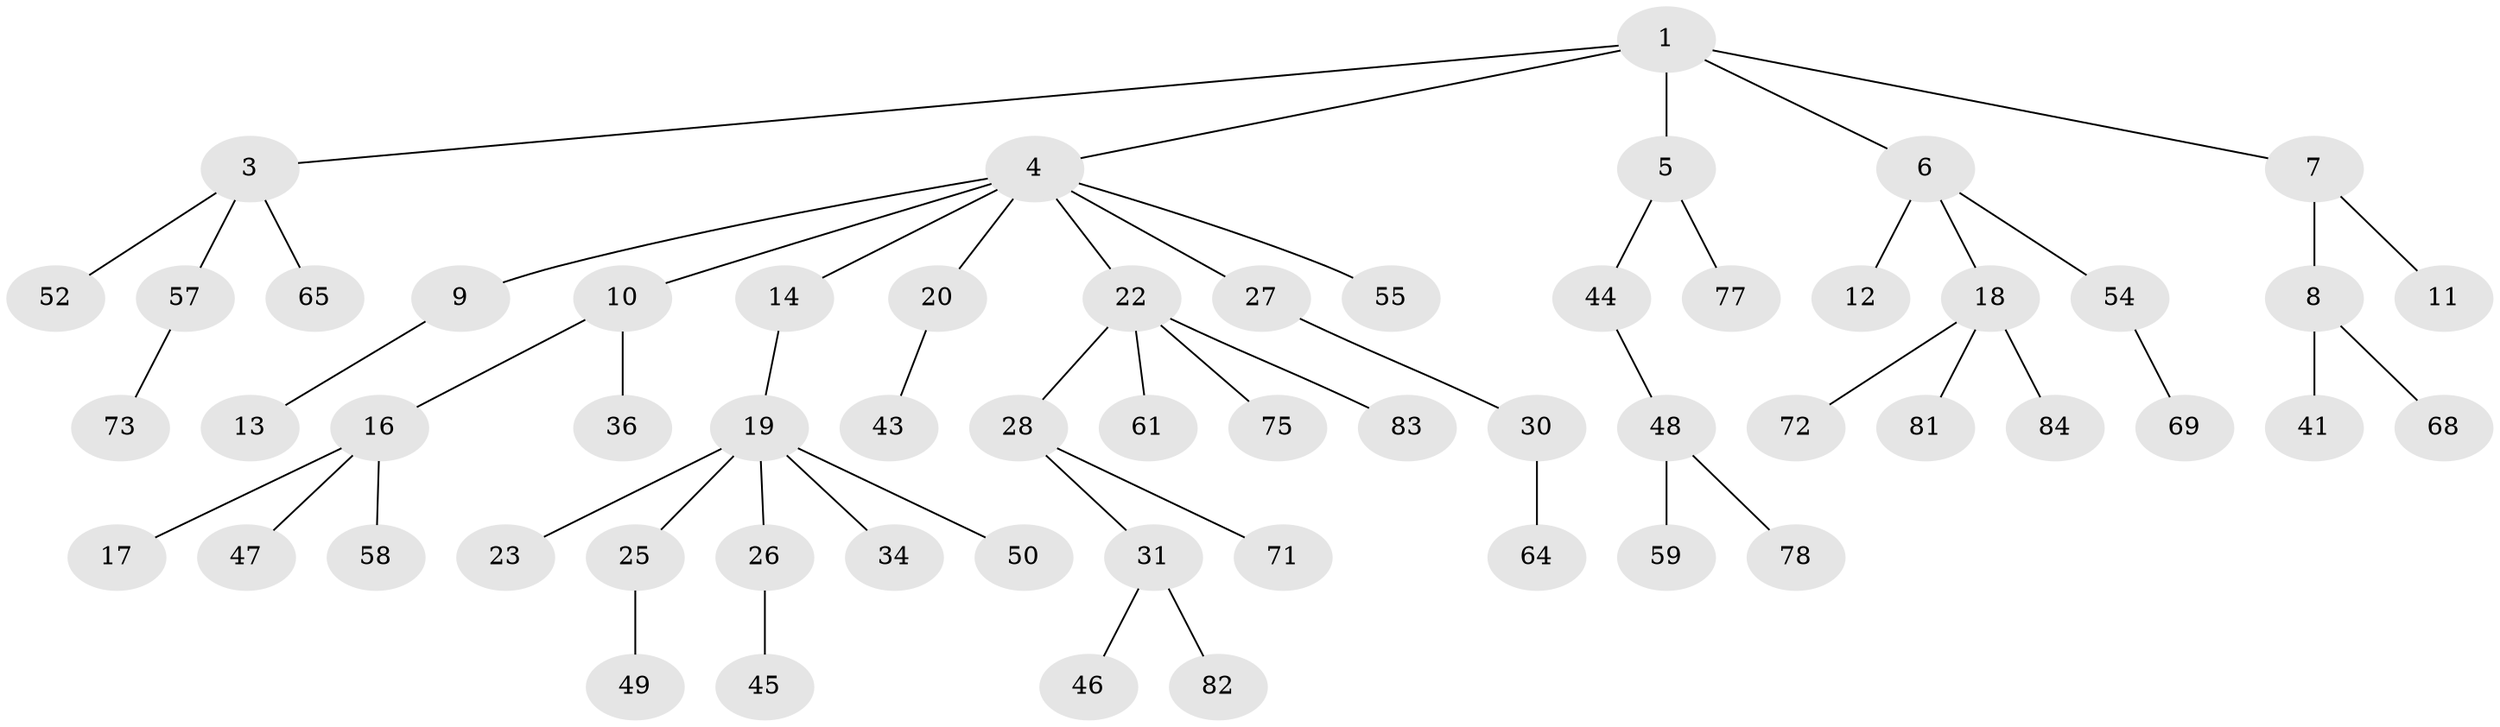 // original degree distribution, {5: 0.023255813953488372, 2: 0.3023255813953488, 8: 0.011627906976744186, 4: 0.08139534883720931, 3: 0.09302325581395349, 1: 0.47674418604651164, 7: 0.011627906976744186}
// Generated by graph-tools (version 1.1) at 2025/11/02/27/25 16:11:27]
// undirected, 58 vertices, 57 edges
graph export_dot {
graph [start="1"]
  node [color=gray90,style=filled];
  1 [super="+2"];
  3 [super="+56"];
  4 [super="+32"];
  5 [super="+29"];
  6;
  7;
  8 [super="+35"];
  9 [super="+53"];
  10 [super="+86"];
  11 [super="+40"];
  12 [super="+15"];
  13;
  14;
  16 [super="+38"];
  17;
  18 [super="+21"];
  19 [super="+62"];
  20 [super="+24"];
  22 [super="+39"];
  23;
  25 [super="+42"];
  26 [super="+37"];
  27;
  28 [super="+63"];
  30 [super="+51"];
  31 [super="+33"];
  34 [super="+70"];
  36;
  41;
  43;
  44;
  45;
  46;
  47;
  48 [super="+60"];
  49 [super="+66"];
  50;
  52;
  54 [super="+67"];
  55;
  57 [super="+74"];
  58;
  59 [super="+80"];
  61;
  64 [super="+85"];
  65 [super="+79"];
  68;
  69;
  71;
  72;
  73 [super="+76"];
  75;
  77;
  78;
  81;
  82;
  83;
  84;
  1 -- 4;
  1 -- 5;
  1 -- 6;
  1 -- 7;
  1 -- 3;
  3 -- 52;
  3 -- 57;
  3 -- 65;
  4 -- 9;
  4 -- 10;
  4 -- 14;
  4 -- 20;
  4 -- 22;
  4 -- 27;
  4 -- 55;
  5 -- 77;
  5 -- 44;
  6 -- 12;
  6 -- 18;
  6 -- 54;
  7 -- 8;
  7 -- 11;
  8 -- 68;
  8 -- 41;
  9 -- 13;
  10 -- 16;
  10 -- 36;
  14 -- 19;
  16 -- 17;
  16 -- 58;
  16 -- 47;
  18 -- 72;
  18 -- 81;
  18 -- 84;
  19 -- 23;
  19 -- 25;
  19 -- 26;
  19 -- 34;
  19 -- 50;
  20 -- 43;
  22 -- 28;
  22 -- 75;
  22 -- 83;
  22 -- 61;
  25 -- 49;
  26 -- 45;
  27 -- 30;
  28 -- 31;
  28 -- 71;
  30 -- 64;
  31 -- 82;
  31 -- 46;
  44 -- 48;
  48 -- 59;
  48 -- 78;
  54 -- 69;
  57 -- 73;
}
